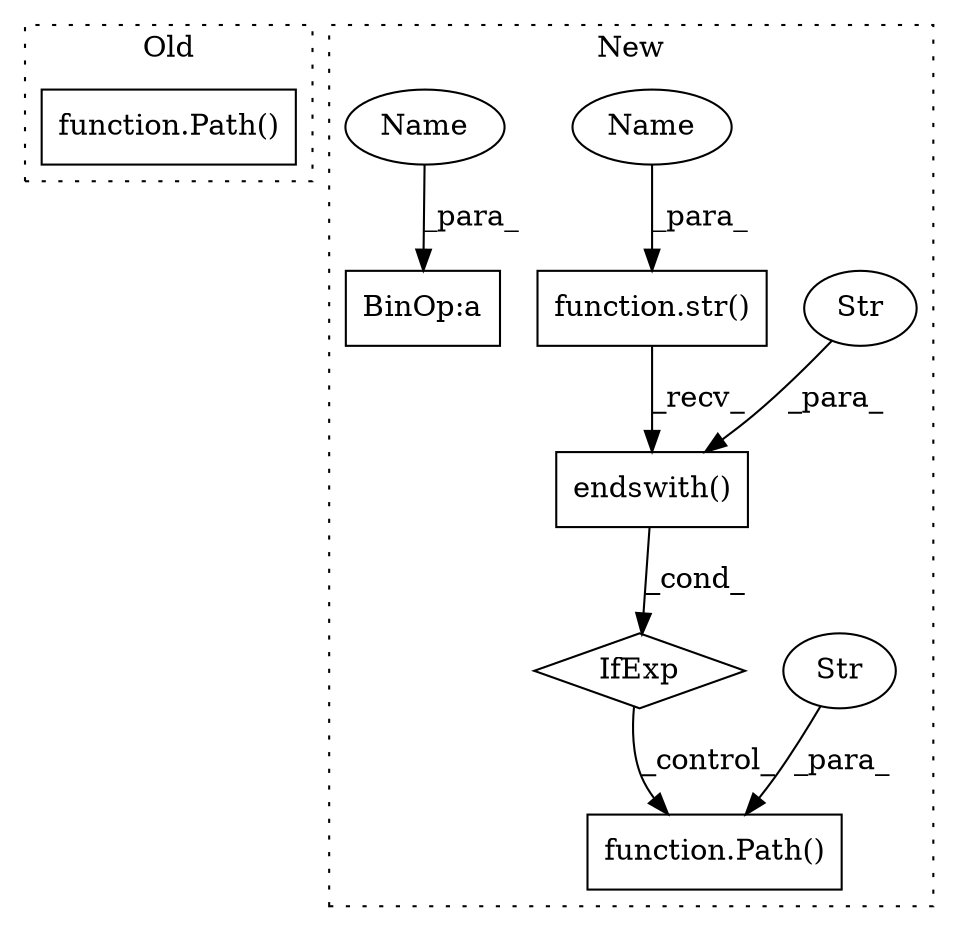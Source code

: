 digraph G {
subgraph cluster0 {
1 [label="function.Path()" a="75" s="1242,1251" l="5,1" shape="box"];
label = "Old";
style="dotted";
}
subgraph cluster1 {
2 [label="endswith()" a="75" s="1331,1355" l="19,1" shape="box"];
3 [label="function.Path()" a="75" s="1319,1326" l="5,1" shape="box"];
4 [label="Str" a="66" s="1324" l="2" shape="ellipse"];
5 [label="Str" a="66" s="1350" l="5" shape="ellipse"];
6 [label="IfExp" a="51" s="1327,1356" l="4,6" shape="diamond"];
7 [label="function.str()" a="75" s="1331,1339" l="4,1" shape="box"];
8 [label="BinOp:a" a="82" s="1394" l="3" shape="box"];
9 [label="Name" a="87" s="1335" l="4" shape="ellipse"];
10 [label="Name" a="87" s="1397" l="4" shape="ellipse"];
label = "New";
style="dotted";
}
2 -> 6 [label="_cond_"];
4 -> 3 [label="_para_"];
5 -> 2 [label="_para_"];
6 -> 3 [label="_control_"];
7 -> 2 [label="_recv_"];
9 -> 7 [label="_para_"];
10 -> 8 [label="_para_"];
}